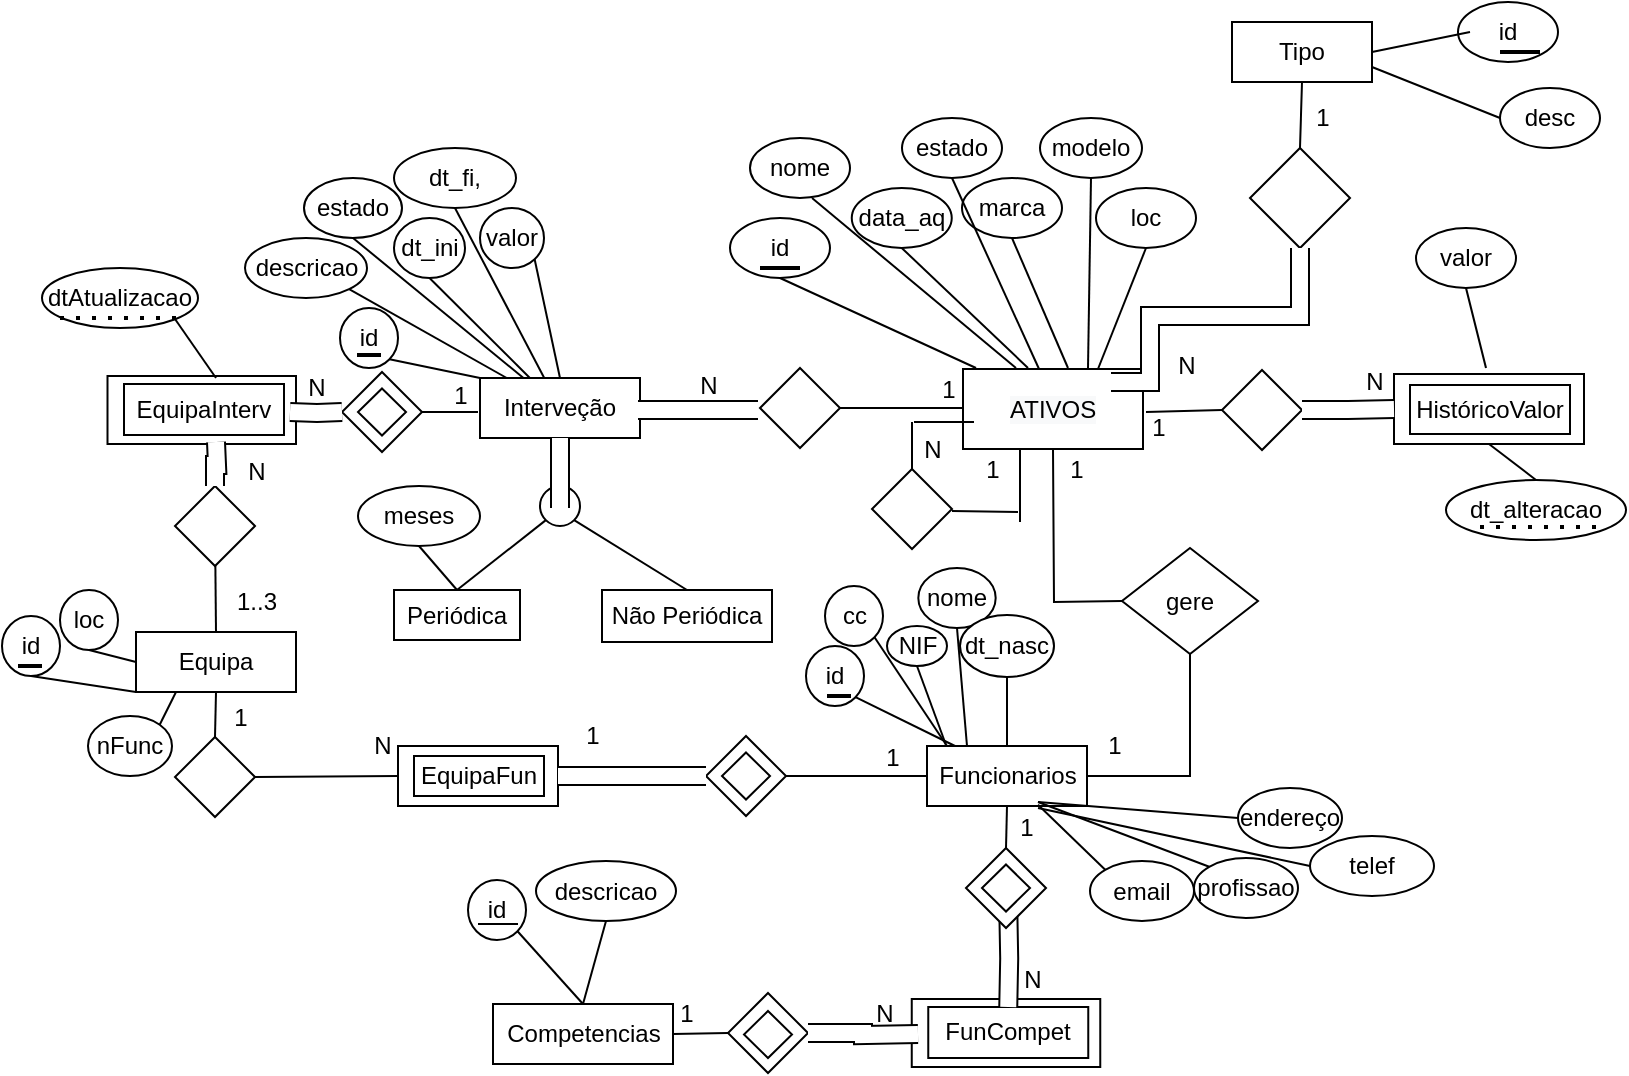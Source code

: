 <mxfile version="15.8.6" type="device"><diagram id="5TSWJIUFcj_jN33BQu_C" name="Page-1"><mxGraphModel dx="1278" dy="571" grid="1" gridSize="10" guides="1" tooltips="1" connect="1" arrows="1" fold="1" page="1" pageScale="1" pageWidth="827" pageHeight="1169" math="0" shadow="0"><root><mxCell id="0"/><mxCell id="1" parent="0"/><mxCell id="wuucCKuPH4DyXkEtcWBz-204" value="" style="rounded=0;whiteSpace=wrap;html=1;" parent="1" vertex="1"><mxGeometry x="466.88" y="518.5" width="94.25" height="34" as="geometry"/></mxCell><mxCell id="wuucCKuPH4DyXkEtcWBz-124" value="" style="ellipse;whiteSpace=wrap;html=1;" parent="1" vertex="1"><mxGeometry x="281" y="262" width="20" height="20" as="geometry"/></mxCell><mxCell id="wuucCKuPH4DyXkEtcWBz-105" value="" style="rounded=0;whiteSpace=wrap;html=1;" parent="1" vertex="1"><mxGeometry x="708" y="206" width="95" height="35" as="geometry"/></mxCell><mxCell id="wuucCKuPH4DyXkEtcWBz-1" value="" style="rounded=0;whiteSpace=wrap;html=1;" parent="1" vertex="1"><mxGeometry x="492.5" y="203.5" width="90" height="40" as="geometry"/></mxCell><mxCell id="wuucCKuPH4DyXkEtcWBz-3" value="id" style="ellipse;whiteSpace=wrap;html=1;" parent="1" vertex="1"><mxGeometry x="376" y="128" width="50" height="30" as="geometry"/></mxCell><mxCell id="wuucCKuPH4DyXkEtcWBz-5" value="" style="endArrow=none;html=1;rounded=0;entryX=0.5;entryY=1;entryDx=0;entryDy=0;" parent="1" target="wuucCKuPH4DyXkEtcWBz-3" edge="1"><mxGeometry width="50" height="50" relative="1" as="geometry"><mxPoint x="499" y="203" as="sourcePoint"/><mxPoint x="616" y="223" as="targetPoint"/></mxGeometry></mxCell><mxCell id="wuucCKuPH4DyXkEtcWBz-6" value="nome" style="ellipse;whiteSpace=wrap;html=1;" parent="1" vertex="1"><mxGeometry x="386" y="88" width="50" height="30" as="geometry"/></mxCell><mxCell id="wuucCKuPH4DyXkEtcWBz-8" value="data_aq" style="ellipse;whiteSpace=wrap;html=1;" parent="1" vertex="1"><mxGeometry x="436.88" y="113" width="50" height="30" as="geometry"/></mxCell><mxCell id="wuucCKuPH4DyXkEtcWBz-9" value="estado" style="ellipse;whiteSpace=wrap;html=1;" parent="1" vertex="1"><mxGeometry x="462" y="78" width="50" height="30" as="geometry"/></mxCell><mxCell id="wuucCKuPH4DyXkEtcWBz-10" value="marca" style="ellipse;whiteSpace=wrap;html=1;" parent="1" vertex="1"><mxGeometry x="492" y="108" width="50" height="30" as="geometry"/></mxCell><mxCell id="wuucCKuPH4DyXkEtcWBz-11" value="modelo" style="ellipse;whiteSpace=wrap;html=1;" parent="1" vertex="1"><mxGeometry x="531" y="78" width="51" height="30" as="geometry"/></mxCell><mxCell id="wuucCKuPH4DyXkEtcWBz-12" value="loc" style="ellipse;whiteSpace=wrap;html=1;" parent="1" vertex="1"><mxGeometry x="559" y="113" width="50" height="30" as="geometry"/></mxCell><mxCell id="wuucCKuPH4DyXkEtcWBz-13" value="" style="endArrow=none;html=1;rounded=0;entryX=0.5;entryY=1;entryDx=0;entryDy=0;" parent="1" edge="1"><mxGeometry width="50" height="50" relative="1" as="geometry"><mxPoint x="519" y="203" as="sourcePoint"/><mxPoint x="417" y="118" as="targetPoint"/></mxGeometry></mxCell><mxCell id="wuucCKuPH4DyXkEtcWBz-15" value="" style="endArrow=none;html=1;rounded=0;entryX=0.5;entryY=1;entryDx=0;entryDy=0;" parent="1" target="wuucCKuPH4DyXkEtcWBz-8" edge="1"><mxGeometry width="50" height="50" relative="1" as="geometry"><mxPoint x="525" y="203" as="sourcePoint"/><mxPoint x="622" y="223" as="targetPoint"/></mxGeometry></mxCell><mxCell id="wuucCKuPH4DyXkEtcWBz-16" value="" style="endArrow=none;html=1;rounded=0;entryX=0.5;entryY=1;entryDx=0;entryDy=0;exitX=0.423;exitY=0.003;exitDx=0;exitDy=0;exitPerimeter=0;" parent="1" source="wuucCKuPH4DyXkEtcWBz-1" target="wuucCKuPH4DyXkEtcWBz-9" edge="1"><mxGeometry width="50" height="50" relative="1" as="geometry"><mxPoint x="537.5" y="211" as="sourcePoint"/><mxPoint x="622" y="223" as="targetPoint"/></mxGeometry></mxCell><mxCell id="wuucCKuPH4DyXkEtcWBz-18" value="" style="endArrow=none;html=1;rounded=0;entryX=0.5;entryY=1;entryDx=0;entryDy=0;" parent="1" target="wuucCKuPH4DyXkEtcWBz-10" edge="1"><mxGeometry width="50" height="50" relative="1" as="geometry"><mxPoint x="545" y="203" as="sourcePoint"/><mxPoint x="622" y="223" as="targetPoint"/></mxGeometry></mxCell><mxCell id="wuucCKuPH4DyXkEtcWBz-19" value="" style="endArrow=none;html=1;rounded=0;entryX=0.5;entryY=1;entryDx=0;entryDy=0;exitX=0.75;exitY=0;exitDx=0;exitDy=0;" parent="1" source="wuucCKuPH4DyXkEtcWBz-1" target="wuucCKuPH4DyXkEtcWBz-12" edge="1"><mxGeometry width="50" height="50" relative="1" as="geometry"><mxPoint x="572" y="273" as="sourcePoint"/><mxPoint x="622" y="223" as="targetPoint"/></mxGeometry></mxCell><mxCell id="wuucCKuPH4DyXkEtcWBz-20" value="" style="endArrow=none;html=1;rounded=0;entryX=0.5;entryY=1;entryDx=0;entryDy=0;" parent="1" target="wuucCKuPH4DyXkEtcWBz-11" edge="1"><mxGeometry width="50" height="50" relative="1" as="geometry"><mxPoint x="555" y="203" as="sourcePoint"/><mxPoint x="622" y="223" as="targetPoint"/></mxGeometry></mxCell><mxCell id="wuucCKuPH4DyXkEtcWBz-21" value="HistóricoValor" style="rounded=0;whiteSpace=wrap;html=1;" parent="1" vertex="1"><mxGeometry x="716" y="211.5" width="80" height="24.5" as="geometry"/></mxCell><mxCell id="wuucCKuPH4DyXkEtcWBz-22" value="" style="rhombus;whiteSpace=wrap;html=1;" parent="1" vertex="1"><mxGeometry x="622" y="204" width="40" height="40" as="geometry"/></mxCell><mxCell id="wuucCKuPH4DyXkEtcWBz-24" value="" style="endArrow=none;html=1;rounded=0;exitX=1;exitY=0.5;exitDx=0;exitDy=0;entryX=0;entryY=0.5;entryDx=0;entryDy=0;" parent="1" source="wuucCKuPH4DyXkEtcWBz-32" target="wuucCKuPH4DyXkEtcWBz-22" edge="1"><mxGeometry width="50" height="50" relative="1" as="geometry"><mxPoint x="532" y="243" as="sourcePoint"/><mxPoint x="642" y="224" as="targetPoint"/></mxGeometry></mxCell><mxCell id="wuucCKuPH4DyXkEtcWBz-25" value="1" style="text;html=1;align=center;verticalAlign=middle;resizable=0;points=[];autosize=1;strokeColor=none;fillColor=none;" parent="1" vertex="1"><mxGeometry x="580" y="223" width="20" height="20" as="geometry"/></mxCell><mxCell id="wuucCKuPH4DyXkEtcWBz-28" value="N" style="text;html=1;align=center;verticalAlign=middle;resizable=0;points=[];autosize=1;strokeColor=none;fillColor=none;" parent="1" vertex="1"><mxGeometry x="688" y="199.5" width="20" height="20" as="geometry"/></mxCell><mxCell id="wuucCKuPH4DyXkEtcWBz-32" value="&lt;span style=&quot;color: rgb(0, 0, 0); font-family: helvetica; font-size: 12px; font-style: normal; font-weight: 400; letter-spacing: normal; text-align: center; text-indent: 0px; text-transform: none; word-spacing: 0px; background-color: rgb(248, 249, 250); display: inline; float: none;&quot;&gt;ATIVOS&lt;/span&gt;" style="text;whiteSpace=wrap;html=1;" parent="1" vertex="1"><mxGeometry x="514" y="210" width="70" height="30" as="geometry"/></mxCell><mxCell id="wuucCKuPH4DyXkEtcWBz-34" value="" style="line;strokeWidth=2;html=1;" parent="1" vertex="1"><mxGeometry x="391" y="148" width="20" height="10" as="geometry"/></mxCell><mxCell id="wuucCKuPH4DyXkEtcWBz-35" value="" style="shape=filledEdge;rounded=0;fixDash=1;endArrow=none;strokeWidth=10;fillColor=#ffffff;edgeStyle=orthogonalEdgeStyle;entryX=0;entryY=0.5;entryDx=0;entryDy=0;" parent="1" source="wuucCKuPH4DyXkEtcWBz-22" target="wuucCKuPH4DyXkEtcWBz-105" edge="1"><mxGeometry width="60" height="40" relative="1" as="geometry"><mxPoint x="688" y="224" as="sourcePoint"/><mxPoint x="686" y="224" as="targetPoint"/><Array as="points"/></mxGeometry></mxCell><mxCell id="wuucCKuPH4DyXkEtcWBz-39" value="valor" style="ellipse;whiteSpace=wrap;html=1;" parent="1" vertex="1"><mxGeometry x="719" y="133" width="50" height="30" as="geometry"/></mxCell><mxCell id="wuucCKuPH4DyXkEtcWBz-40" value="dt_alteracao" style="ellipse;whiteSpace=wrap;html=1;" parent="1" vertex="1"><mxGeometry x="734" y="259" width="90" height="30" as="geometry"/></mxCell><mxCell id="wuucCKuPH4DyXkEtcWBz-43" value="" style="endArrow=none;html=1;rounded=0;entryX=0.5;entryY=0;entryDx=0;entryDy=0;exitX=0.5;exitY=1;exitDx=0;exitDy=0;" parent="1" source="wuucCKuPH4DyXkEtcWBz-105" target="wuucCKuPH4DyXkEtcWBz-40" edge="1"><mxGeometry width="50" height="50" relative="1" as="geometry"><mxPoint x="725" y="283" as="sourcePoint"/><mxPoint x="807" y="252" as="targetPoint"/></mxGeometry></mxCell><mxCell id="wuucCKuPH4DyXkEtcWBz-45" value="" style="endArrow=none;html=1;rounded=0;entryX=0.5;entryY=1;entryDx=0;entryDy=0;" parent="1" target="wuucCKuPH4DyXkEtcWBz-39" edge="1"><mxGeometry width="50" height="50" relative="1" as="geometry"><mxPoint x="754" y="203" as="sourcePoint"/><mxPoint x="770" y="163" as="targetPoint"/></mxGeometry></mxCell><mxCell id="wuucCKuPH4DyXkEtcWBz-47" value="" style="endArrow=none;html=1;rounded=0;exitX=1;exitY=0.5;exitDx=0;exitDy=0;" parent="1" source="wuucCKuPH4DyXkEtcWBz-48" edge="1"><mxGeometry width="50" height="50" relative="1" as="geometry"><mxPoint x="437" y="223" as="sourcePoint"/><mxPoint x="492" y="223" as="targetPoint"/></mxGeometry></mxCell><mxCell id="wuucCKuPH4DyXkEtcWBz-48" value="" style="rhombus;whiteSpace=wrap;html=1;" parent="1" vertex="1"><mxGeometry x="391" y="203" width="40" height="40" as="geometry"/></mxCell><mxCell id="wuucCKuPH4DyXkEtcWBz-49" value="Interveção" style="rounded=0;whiteSpace=wrap;html=1;" parent="1" vertex="1"><mxGeometry x="251" y="208" width="80" height="30" as="geometry"/></mxCell><mxCell id="wuucCKuPH4DyXkEtcWBz-51" value="1" style="text;html=1;align=center;verticalAlign=middle;resizable=0;points=[];autosize=1;strokeColor=none;fillColor=none;" parent="1" vertex="1"><mxGeometry x="475" y="204" width="20" height="20" as="geometry"/></mxCell><mxCell id="wuucCKuPH4DyXkEtcWBz-52" value="N" style="text;html=1;align=center;verticalAlign=middle;resizable=0;points=[];autosize=1;strokeColor=none;fillColor=none;" parent="1" vertex="1"><mxGeometry x="355" y="201.5" width="20" height="20" as="geometry"/></mxCell><mxCell id="wuucCKuPH4DyXkEtcWBz-57" value="id" style="ellipse;whiteSpace=wrap;html=1;" parent="1" vertex="1"><mxGeometry x="181" y="173" width="29" height="30" as="geometry"/></mxCell><mxCell id="wuucCKuPH4DyXkEtcWBz-58" value="descricao" style="ellipse;whiteSpace=wrap;html=1;" parent="1" vertex="1"><mxGeometry x="133.5" y="138" width="61" height="30" as="geometry"/></mxCell><mxCell id="wuucCKuPH4DyXkEtcWBz-62" value="estado" style="ellipse;whiteSpace=wrap;html=1;" parent="1" vertex="1"><mxGeometry x="163" y="108" width="49" height="30" as="geometry"/></mxCell><mxCell id="wuucCKuPH4DyXkEtcWBz-63" value="valor" style="ellipse;whiteSpace=wrap;html=1;" parent="1" vertex="1"><mxGeometry x="251" y="123" width="32" height="30" as="geometry"/></mxCell><mxCell id="wuucCKuPH4DyXkEtcWBz-64" value="dt_ini" style="ellipse;whiteSpace=wrap;html=1;" parent="1" vertex="1"><mxGeometry x="208" y="128" width="35.5" height="30" as="geometry"/></mxCell><mxCell id="wuucCKuPH4DyXkEtcWBz-65" value="dt_fi," style="ellipse;whiteSpace=wrap;html=1;" parent="1" vertex="1"><mxGeometry x="208" y="93" width="61" height="30" as="geometry"/></mxCell><mxCell id="wuucCKuPH4DyXkEtcWBz-68" value="" style="endArrow=none;html=1;rounded=0;entryX=1;entryY=1;entryDx=0;entryDy=0;exitX=0;exitY=0;exitDx=0;exitDy=0;" parent="1" source="wuucCKuPH4DyXkEtcWBz-49" target="wuucCKuPH4DyXkEtcWBz-57" edge="1"><mxGeometry width="50" height="50" relative="1" as="geometry"><mxPoint x="382" y="293" as="sourcePoint"/><mxPoint x="432" y="243" as="targetPoint"/></mxGeometry></mxCell><mxCell id="wuucCKuPH4DyXkEtcWBz-69" value="" style="endArrow=none;html=1;rounded=0;entryX=0.5;entryY=1;entryDx=0;entryDy=0;" parent="1" source="wuucCKuPH4DyXkEtcWBz-49" target="wuucCKuPH4DyXkEtcWBz-62" edge="1"><mxGeometry width="50" height="50" relative="1" as="geometry"><mxPoint x="251" y="313" as="sourcePoint"/><mxPoint x="200" y="140" as="targetPoint"/></mxGeometry></mxCell><mxCell id="wuucCKuPH4DyXkEtcWBz-70" value="" style="endArrow=none;html=1;rounded=0;entryX=1;entryY=1;entryDx=0;entryDy=0;" parent="1" source="wuucCKuPH4DyXkEtcWBz-49" target="wuucCKuPH4DyXkEtcWBz-58" edge="1"><mxGeometry width="50" height="50" relative="1" as="geometry"><mxPoint x="262" y="203" as="sourcePoint"/><mxPoint x="432" y="243" as="targetPoint"/></mxGeometry></mxCell><mxCell id="wuucCKuPH4DyXkEtcWBz-72" value="" style="endArrow=none;html=1;rounded=0;entryX=0.5;entryY=1;entryDx=0;entryDy=0;" parent="1" source="wuucCKuPH4DyXkEtcWBz-49" target="wuucCKuPH4DyXkEtcWBz-64" edge="1"><mxGeometry width="50" height="50" relative="1" as="geometry"><mxPoint x="382" y="293" as="sourcePoint"/><mxPoint x="432" y="243" as="targetPoint"/></mxGeometry></mxCell><mxCell id="wuucCKuPH4DyXkEtcWBz-73" value="" style="endArrow=none;html=1;rounded=0;entryX=0.5;entryY=1;entryDx=0;entryDy=0;" parent="1" source="wuucCKuPH4DyXkEtcWBz-49" target="wuucCKuPH4DyXkEtcWBz-65" edge="1"><mxGeometry width="50" height="50" relative="1" as="geometry"><mxPoint x="382" y="293" as="sourcePoint"/><mxPoint x="432" y="243" as="targetPoint"/></mxGeometry></mxCell><mxCell id="wuucCKuPH4DyXkEtcWBz-74" value="" style="endArrow=none;html=1;rounded=0;entryX=1;entryY=1;entryDx=0;entryDy=0;exitX=0.5;exitY=0;exitDx=0;exitDy=0;" parent="1" source="wuucCKuPH4DyXkEtcWBz-49" target="wuucCKuPH4DyXkEtcWBz-63" edge="1"><mxGeometry width="50" height="50" relative="1" as="geometry"><mxPoint x="382" y="293" as="sourcePoint"/><mxPoint x="432" y="243" as="targetPoint"/></mxGeometry></mxCell><mxCell id="wuucCKuPH4DyXkEtcWBz-75" value="Equipa" style="rounded=0;whiteSpace=wrap;html=1;" parent="1" vertex="1"><mxGeometry x="79" y="335" width="80" height="30" as="geometry"/></mxCell><mxCell id="wuucCKuPH4DyXkEtcWBz-76" value="Funcionarios" style="rounded=0;whiteSpace=wrap;html=1;" parent="1" vertex="1"><mxGeometry x="474.5" y="392" width="80" height="30" as="geometry"/></mxCell><mxCell id="wuucCKuPH4DyXkEtcWBz-77" value="id" style="ellipse;whiteSpace=wrap;html=1;" parent="1" vertex="1"><mxGeometry x="414" y="342" width="29" height="30" as="geometry"/></mxCell><mxCell id="wuucCKuPH4DyXkEtcWBz-78" value="" style="endArrow=none;html=1;rounded=0;entryX=1;entryY=1;entryDx=0;entryDy=0;" parent="1" target="wuucCKuPH4DyXkEtcWBz-77" edge="1"><mxGeometry width="50" height="50" relative="1" as="geometry"><mxPoint x="488.5" y="392" as="sourcePoint"/><mxPoint x="669" y="427" as="targetPoint"/></mxGeometry></mxCell><mxCell id="wuucCKuPH4DyXkEtcWBz-79" value="cc" style="ellipse;whiteSpace=wrap;html=1;" parent="1" vertex="1"><mxGeometry x="423.5" y="312" width="29" height="30" as="geometry"/></mxCell><mxCell id="wuucCKuPH4DyXkEtcWBz-80" value="" style="endArrow=none;html=1;rounded=0;entryX=1;entryY=1;entryDx=0;entryDy=0;" parent="1" target="wuucCKuPH4DyXkEtcWBz-79" edge="1"><mxGeometry width="50" height="50" relative="1" as="geometry"><mxPoint x="484.5" y="392" as="sourcePoint"/><mxPoint x="721.5" y="427" as="targetPoint"/></mxGeometry></mxCell><mxCell id="wuucCKuPH4DyXkEtcWBz-81" value="NIF" style="ellipse;whiteSpace=wrap;html=1;" parent="1" vertex="1"><mxGeometry x="454.5" y="332" width="30" height="20" as="geometry"/></mxCell><mxCell id="wuucCKuPH4DyXkEtcWBz-82" value="" style="endArrow=none;html=1;rounded=0;entryX=0.5;entryY=1;entryDx=0;entryDy=0;exitX=0.121;exitY=0;exitDx=0;exitDy=0;exitPerimeter=0;" parent="1" source="wuucCKuPH4DyXkEtcWBz-76" target="wuucCKuPH4DyXkEtcWBz-81" edge="1"><mxGeometry width="50" height="50" relative="1" as="geometry"><mxPoint x="373.5" y="297" as="sourcePoint"/><mxPoint x="554.5" y="332" as="targetPoint"/></mxGeometry></mxCell><mxCell id="wuucCKuPH4DyXkEtcWBz-85" value="nome" style="ellipse;whiteSpace=wrap;html=1;" parent="1" vertex="1"><mxGeometry x="470.16" y="303" width="38.68" height="30" as="geometry"/></mxCell><mxCell id="wuucCKuPH4DyXkEtcWBz-86" value="" style="endArrow=none;html=1;rounded=0;entryX=0.5;entryY=1;entryDx=0;entryDy=0;exitX=0.25;exitY=0;exitDx=0;exitDy=0;" parent="1" source="wuucCKuPH4DyXkEtcWBz-76" target="wuucCKuPH4DyXkEtcWBz-85" edge="1"><mxGeometry width="50" height="50" relative="1" as="geometry"><mxPoint x="517.5" y="393" as="sourcePoint"/><mxPoint x="587.82" y="333" as="targetPoint"/></mxGeometry></mxCell><mxCell id="wuucCKuPH4DyXkEtcWBz-87" value="dt_nasc" style="ellipse;whiteSpace=wrap;html=1;" parent="1" vertex="1"><mxGeometry x="491" y="326.5" width="47" height="31" as="geometry"/></mxCell><mxCell id="wuucCKuPH4DyXkEtcWBz-88" value="" style="endArrow=none;html=1;rounded=0;entryX=0.5;entryY=1;entryDx=0;entryDy=0;exitX=0.5;exitY=0;exitDx=0;exitDy=0;" parent="1" source="wuucCKuPH4DyXkEtcWBz-76" target="wuucCKuPH4DyXkEtcWBz-87" edge="1"><mxGeometry width="50" height="50" relative="1" as="geometry"><mxPoint x="504.18" y="412" as="sourcePoint"/><mxPoint x="574.5" y="352" as="targetPoint"/></mxGeometry></mxCell><mxCell id="wuucCKuPH4DyXkEtcWBz-89" value="endereço" style="ellipse;whiteSpace=wrap;html=1;" parent="1" vertex="1"><mxGeometry x="630" y="413" width="52" height="30" as="geometry"/></mxCell><mxCell id="wuucCKuPH4DyXkEtcWBz-90" value="" style="endArrow=none;html=1;rounded=0;entryX=0;entryY=0.5;entryDx=0;entryDy=0;" parent="1" target="wuucCKuPH4DyXkEtcWBz-89" edge="1"><mxGeometry width="50" height="50" relative="1" as="geometry"><mxPoint x="530" y="420" as="sourcePoint"/><mxPoint x="733.3" y="426.7" as="targetPoint"/></mxGeometry></mxCell><mxCell id="wuucCKuPH4DyXkEtcWBz-91" value="profissao" style="ellipse;whiteSpace=wrap;html=1;" parent="1" vertex="1"><mxGeometry x="608" y="448" width="52" height="30" as="geometry"/></mxCell><mxCell id="wuucCKuPH4DyXkEtcWBz-94" value="telef" style="ellipse;whiteSpace=wrap;html=1;" parent="1" vertex="1"><mxGeometry x="666" y="437" width="62" height="30" as="geometry"/></mxCell><mxCell id="wuucCKuPH4DyXkEtcWBz-95" value="" style="endArrow=none;html=1;rounded=0;entryX=0;entryY=0.5;entryDx=0;entryDy=0;" parent="1" target="wuucCKuPH4DyXkEtcWBz-94" edge="1"><mxGeometry width="50" height="50" relative="1" as="geometry"><mxPoint x="530" y="423" as="sourcePoint"/><mxPoint x="743.3" y="436.7" as="targetPoint"/></mxGeometry></mxCell><mxCell id="wuucCKuPH4DyXkEtcWBz-97" value="" style="endArrow=none;html=1;rounded=0;entryX=0;entryY=0;entryDx=0;entryDy=0;" parent="1" target="wuucCKuPH4DyXkEtcWBz-91" edge="1"><mxGeometry width="50" height="50" relative="1" as="geometry"><mxPoint x="530" y="420" as="sourcePoint"/><mxPoint x="623.3" y="382.7" as="targetPoint"/></mxGeometry></mxCell><mxCell id="wuucCKuPH4DyXkEtcWBz-98" value="email" style="ellipse;whiteSpace=wrap;html=1;" parent="1" vertex="1"><mxGeometry x="556" y="449.5" width="52" height="30" as="geometry"/></mxCell><mxCell id="wuucCKuPH4DyXkEtcWBz-99" value="" style="endArrow=none;html=1;rounded=0;entryX=0;entryY=0;entryDx=0;entryDy=0;exitX=0.8;exitY=-0.08;exitDx=0;exitDy=0;exitPerimeter=0;" parent="1" source="wuucCKuPH4DyXkEtcWBz-215" target="wuucCKuPH4DyXkEtcWBz-98" edge="1"><mxGeometry width="50" height="50" relative="1" as="geometry"><mxPoint x="596" y="482.3" as="sourcePoint"/><mxPoint x="753.3" y="446.7" as="targetPoint"/></mxGeometry></mxCell><mxCell id="wuucCKuPH4DyXkEtcWBz-100" value="" style="rounded=0;whiteSpace=wrap;html=1;" parent="1" vertex="1"><mxGeometry x="210" y="392" width="80" height="30" as="geometry"/></mxCell><mxCell id="wuucCKuPH4DyXkEtcWBz-109" value="1..3" style="text;html=1;align=center;verticalAlign=middle;resizable=0;points=[];autosize=1;strokeColor=none;fillColor=none;" parent="1" vertex="1"><mxGeometry x="119" y="309.5" width="40" height="20" as="geometry"/></mxCell><mxCell id="wuucCKuPH4DyXkEtcWBz-118" value="" style="rhombus;whiteSpace=wrap;html=1;" parent="1" vertex="1"><mxGeometry x="98.5" y="387.5" width="40" height="40" as="geometry"/></mxCell><mxCell id="wuucCKuPH4DyXkEtcWBz-115" value="" style="rhombus;whiteSpace=wrap;html=1;" parent="1" vertex="1"><mxGeometry x="364" y="387" width="40" height="40" as="geometry"/></mxCell><mxCell id="wuucCKuPH4DyXkEtcWBz-120" value="Periódica" style="rounded=0;whiteSpace=wrap;html=1;" parent="1" vertex="1"><mxGeometry x="208" y="314" width="63" height="25" as="geometry"/></mxCell><mxCell id="wuucCKuPH4DyXkEtcWBz-121" value="Não Periódica" style="rounded=0;whiteSpace=wrap;html=1;" parent="1" vertex="1"><mxGeometry x="312" y="314" width="85" height="26" as="geometry"/></mxCell><mxCell id="wuucCKuPH4DyXkEtcWBz-123" value="" style="shape=filledEdge;rounded=0;fixDash=1;endArrow=none;strokeWidth=10;fillColor=#ffffff;edgeStyle=orthogonalEdgeStyle;exitX=0.5;exitY=1;exitDx=0;exitDy=0;" parent="1" source="wuucCKuPH4DyXkEtcWBz-49" edge="1"><mxGeometry width="60" height="40" relative="1" as="geometry"><mxPoint x="645" y="234" as="sourcePoint"/><mxPoint x="291" y="273" as="targetPoint"/><Array as="points"/></mxGeometry></mxCell><mxCell id="wuucCKuPH4DyXkEtcWBz-128" value="" style="endArrow=none;html=1;rounded=0;exitX=0;exitY=1;exitDx=0;exitDy=0;entryX=0.5;entryY=0;entryDx=0;entryDy=0;" parent="1" source="wuucCKuPH4DyXkEtcWBz-124" target="wuucCKuPH4DyXkEtcWBz-120" edge="1"><mxGeometry width="50" height="50" relative="1" as="geometry"><mxPoint x="541" y="235" as="sourcePoint"/><mxPoint x="605" y="235" as="targetPoint"/></mxGeometry></mxCell><mxCell id="wuucCKuPH4DyXkEtcWBz-129" value="" style="endArrow=none;html=1;rounded=0;exitX=1;exitY=1;exitDx=0;exitDy=0;entryX=0.5;entryY=0;entryDx=0;entryDy=0;" parent="1" source="wuucCKuPH4DyXkEtcWBz-124" target="wuucCKuPH4DyXkEtcWBz-121" edge="1"><mxGeometry width="50" height="50" relative="1" as="geometry"><mxPoint x="551" y="245" as="sourcePoint"/><mxPoint x="615" y="245" as="targetPoint"/></mxGeometry></mxCell><mxCell id="wuucCKuPH4DyXkEtcWBz-130" value="meses" style="ellipse;whiteSpace=wrap;html=1;" parent="1" vertex="1"><mxGeometry x="190" y="262" width="61" height="30" as="geometry"/></mxCell><mxCell id="wuucCKuPH4DyXkEtcWBz-131" value="" style="endArrow=none;html=1;rounded=0;entryX=0.5;entryY=1;entryDx=0;entryDy=0;exitX=0.5;exitY=0;exitDx=0;exitDy=0;" parent="1" source="wuucCKuPH4DyXkEtcWBz-120" target="wuucCKuPH4DyXkEtcWBz-130" edge="1"><mxGeometry width="50" height="50" relative="1" as="geometry"><mxPoint x="242" y="353" as="sourcePoint"/><mxPoint x="383.75" y="387.5" as="targetPoint"/></mxGeometry></mxCell><mxCell id="wuucCKuPH4DyXkEtcWBz-133" value="" style="endArrow=none;html=1;rounded=0;entryX=0.5;entryY=1;entryDx=0;entryDy=0;exitX=0.5;exitY=0;exitDx=0;exitDy=0;" parent="1" source="wuucCKuPH4DyXkEtcWBz-118" target="wuucCKuPH4DyXkEtcWBz-75" edge="1"><mxGeometry width="50" height="50" relative="1" as="geometry"><mxPoint x="437" y="416" as="sourcePoint"/><mxPoint x="487" y="366" as="targetPoint"/></mxGeometry></mxCell><mxCell id="wuucCKuPH4DyXkEtcWBz-135" value="1" style="text;html=1;align=center;verticalAlign=middle;resizable=0;points=[];autosize=1;strokeColor=none;fillColor=none;" parent="1" vertex="1"><mxGeometry x="120.5" y="367.5" width="20" height="20" as="geometry"/></mxCell><mxCell id="wuucCKuPH4DyXkEtcWBz-137" value="N" style="text;html=1;align=center;verticalAlign=middle;resizable=0;points=[];autosize=1;strokeColor=none;fillColor=none;" parent="1" vertex="1"><mxGeometry x="192" y="381.5" width="20" height="20" as="geometry"/></mxCell><mxCell id="wuucCKuPH4DyXkEtcWBz-139" value="" style="endArrow=none;html=1;rounded=0;entryX=0.5;entryY=1;entryDx=0;entryDy=0;exitX=0;exitY=1;exitDx=0;exitDy=0;" parent="1" source="wuucCKuPH4DyXkEtcWBz-75" target="wuucCKuPH4DyXkEtcWBz-140" edge="1"><mxGeometry width="50" height="50" relative="1" as="geometry"><mxPoint x="99" y="335" as="sourcePoint"/><mxPoint x="62.572" y="295.791" as="targetPoint"/></mxGeometry></mxCell><mxCell id="wuucCKuPH4DyXkEtcWBz-140" value="id" style="ellipse;whiteSpace=wrap;html=1;" parent="1" vertex="1"><mxGeometry x="12" y="327" width="29" height="30" as="geometry"/></mxCell><mxCell id="wuucCKuPH4DyXkEtcWBz-141" value="" style="line;strokeWidth=2;html=1;" parent="1" vertex="1"><mxGeometry x="20" y="347" width="12" height="10" as="geometry"/></mxCell><mxCell id="wuucCKuPH4DyXkEtcWBz-143" value="" style="endArrow=none;html=1;rounded=0;entryX=0.5;entryY=1;entryDx=0;entryDy=0;exitX=0;exitY=0.5;exitDx=0;exitDy=0;" parent="1" source="wuucCKuPH4DyXkEtcWBz-75" target="wuucCKuPH4DyXkEtcWBz-144" edge="1"><mxGeometry width="50" height="50" relative="1" as="geometry"><mxPoint x="117" y="336" as="sourcePoint"/><mxPoint x="72.572" y="305.791" as="targetPoint"/></mxGeometry></mxCell><mxCell id="wuucCKuPH4DyXkEtcWBz-144" value="loc" style="ellipse;whiteSpace=wrap;html=1;" parent="1" vertex="1"><mxGeometry x="41" y="314" width="29" height="30" as="geometry"/></mxCell><mxCell id="wuucCKuPH4DyXkEtcWBz-147" value="" style="endArrow=none;html=1;rounded=0;entryX=1;entryY=0;entryDx=0;entryDy=0;exitX=0.25;exitY=1;exitDx=0;exitDy=0;" parent="1" source="wuucCKuPH4DyXkEtcWBz-75" target="wuucCKuPH4DyXkEtcWBz-148" edge="1"><mxGeometry width="50" height="50" relative="1" as="geometry"><mxPoint x="129" y="365" as="sourcePoint"/><mxPoint x="92.572" y="325.791" as="targetPoint"/></mxGeometry></mxCell><mxCell id="wuucCKuPH4DyXkEtcWBz-148" value="nFunc" style="ellipse;whiteSpace=wrap;html=1;" parent="1" vertex="1"><mxGeometry x="55" y="377" width="42" height="30" as="geometry"/></mxCell><mxCell id="wuucCKuPH4DyXkEtcWBz-149" value="" style="line;strokeWidth=2;html=1;" parent="1" vertex="1"><mxGeometry x="424.5" y="362" width="12" height="10" as="geometry"/></mxCell><mxCell id="wuucCKuPH4DyXkEtcWBz-150" value="EquipaFun" style="rounded=0;whiteSpace=wrap;html=1;" parent="1" vertex="1"><mxGeometry x="218" y="397" width="65" height="20" as="geometry"/></mxCell><mxCell id="wuucCKuPH4DyXkEtcWBz-152" value="" style="endArrow=none;html=1;rounded=0;exitX=1;exitY=0.5;exitDx=0;exitDy=0;entryX=0;entryY=0.5;entryDx=0;entryDy=0;" parent="1" source="wuucCKuPH4DyXkEtcWBz-115" target="wuucCKuPH4DyXkEtcWBz-76" edge="1"><mxGeometry width="50" height="50" relative="1" as="geometry"><mxPoint x="397" y="406" as="sourcePoint"/><mxPoint x="447" y="356" as="targetPoint"/><Array as="points"/></mxGeometry></mxCell><mxCell id="wuucCKuPH4DyXkEtcWBz-153" value="" style="shape=filledEdge;rounded=0;fixDash=1;endArrow=none;strokeWidth=10;fillColor=#ffffff;edgeStyle=orthogonalEdgeStyle;exitX=1;exitY=0.5;exitDx=0;exitDy=0;entryX=0;entryY=0.5;entryDx=0;entryDy=0;" parent="1" source="wuucCKuPH4DyXkEtcWBz-100" target="wuucCKuPH4DyXkEtcWBz-115" edge="1"><mxGeometry width="60" height="40" relative="1" as="geometry"><mxPoint x="624" y="247" as="sourcePoint"/><mxPoint x="297" y="526" as="targetPoint"/><Array as="points"/></mxGeometry></mxCell><mxCell id="wuucCKuPH4DyXkEtcWBz-164" value="" style="endArrow=none;dashed=1;html=1;dashPattern=1 3;strokeWidth=2;rounded=0;" parent="1" edge="1"><mxGeometry width="50" height="50" relative="1" as="geometry"><mxPoint x="751" y="282.5" as="sourcePoint"/><mxPoint x="811" y="282.5" as="targetPoint"/></mxGeometry></mxCell><mxCell id="wuucCKuPH4DyXkEtcWBz-165" value="" style="rhombus;whiteSpace=wrap;html=1;" parent="1" vertex="1"><mxGeometry x="98.5" y="262" width="40" height="40" as="geometry"/></mxCell><mxCell id="wuucCKuPH4DyXkEtcWBz-173" value="" style="endArrow=none;html=1;rounded=0;entryX=0.5;entryY=0;entryDx=0;entryDy=0;" parent="1" source="wuucCKuPH4DyXkEtcWBz-165" target="wuucCKuPH4DyXkEtcWBz-75" edge="1"><mxGeometry width="50" height="50" relative="1" as="geometry"><mxPoint x="131" y="246.85" as="sourcePoint"/><mxPoint x="129" y="273" as="targetPoint"/></mxGeometry></mxCell><mxCell id="wuucCKuPH4DyXkEtcWBz-183" value="1" style="text;html=1;align=center;verticalAlign=middle;resizable=0;points=[];autosize=1;strokeColor=none;fillColor=none;" parent="1" vertex="1"><mxGeometry x="447" y="387.5" width="20" height="20" as="geometry"/></mxCell><mxCell id="wuucCKuPH4DyXkEtcWBz-184" value="Competencias" style="rounded=0;whiteSpace=wrap;html=1;" parent="1" vertex="1"><mxGeometry x="257.5" y="521" width="90" height="30" as="geometry"/></mxCell><mxCell id="wuucCKuPH4DyXkEtcWBz-186" value="id" style="ellipse;whiteSpace=wrap;html=1;" parent="1" vertex="1"><mxGeometry x="245" y="459" width="29" height="30" as="geometry"/></mxCell><mxCell id="wuucCKuPH4DyXkEtcWBz-187" value="" style="endArrow=none;html=1;rounded=0;" parent="1" edge="1"><mxGeometry width="50" height="50" relative="1" as="geometry"><mxPoint x="250" y="481" as="sourcePoint"/><mxPoint x="270" y="481" as="targetPoint"/></mxGeometry></mxCell><mxCell id="wuucCKuPH4DyXkEtcWBz-191" value="1" style="text;html=1;align=center;verticalAlign=middle;resizable=0;points=[];autosize=1;strokeColor=none;fillColor=none;" parent="1" vertex="1"><mxGeometry x="297" y="377" width="20" height="20" as="geometry"/></mxCell><mxCell id="wuucCKuPH4DyXkEtcWBz-194" value="" style="endArrow=none;html=1;rounded=0;exitX=1;exitY=1;exitDx=0;exitDy=0;entryX=0.5;entryY=0;entryDx=0;entryDy=0;" parent="1" source="wuucCKuPH4DyXkEtcWBz-186" target="wuucCKuPH4DyXkEtcWBz-184" edge="1"><mxGeometry width="50" height="50" relative="1" as="geometry"><mxPoint x="581.5" y="426" as="sourcePoint"/><mxPoint x="252.5" y="516" as="targetPoint"/></mxGeometry></mxCell><mxCell id="wuucCKuPH4DyXkEtcWBz-196" value="descricao" style="ellipse;whiteSpace=wrap;html=1;" parent="1" vertex="1"><mxGeometry x="279" y="449.5" width="70" height="30" as="geometry"/></mxCell><mxCell id="wuucCKuPH4DyXkEtcWBz-200" value="" style="endArrow=none;html=1;rounded=0;exitX=0.5;exitY=1;exitDx=0;exitDy=0;entryX=0.5;entryY=0;entryDx=0;entryDy=0;" parent="1" source="wuucCKuPH4DyXkEtcWBz-196" target="wuucCKuPH4DyXkEtcWBz-184" edge="1"><mxGeometry width="50" height="50" relative="1" as="geometry"><mxPoint x="581.5" y="426" as="sourcePoint"/><mxPoint x="302.5" y="516" as="targetPoint"/></mxGeometry></mxCell><mxCell id="wuucCKuPH4DyXkEtcWBz-203" value="FunCompet" style="rounded=0;whiteSpace=wrap;html=1;" parent="1" vertex="1"><mxGeometry x="475.13" y="522.5" width="80" height="25.5" as="geometry"/></mxCell><mxCell id="wuucCKuPH4DyXkEtcWBz-206" value="" style="shape=filledEdge;rounded=0;fixDash=1;endArrow=none;strokeWidth=10;fillColor=#ffffff;edgeStyle=orthogonalEdgeStyle;entryX=0.5;entryY=0;entryDx=0;entryDy=0;exitX=0.5;exitY=1;exitDx=0;exitDy=0;" parent="1" target="wuucCKuPH4DyXkEtcWBz-203" edge="1"><mxGeometry width="60" height="40" relative="1" as="geometry"><mxPoint x="515.13" y="473" as="sourcePoint"/><mxPoint x="544.63" y="271.5" as="targetPoint"/><Array as="points"/></mxGeometry></mxCell><mxCell id="wuucCKuPH4DyXkEtcWBz-208" value="" style="rhombus;whiteSpace=wrap;html=1;" parent="1" vertex="1"><mxGeometry x="494" y="443" width="40" height="40" as="geometry"/></mxCell><mxCell id="wuucCKuPH4DyXkEtcWBz-209" value="N" style="text;html=1;align=center;verticalAlign=middle;resizable=0;points=[];autosize=1;strokeColor=none;fillColor=none;" parent="1" vertex="1"><mxGeometry x="516.63" y="498.5" width="20" height="20" as="geometry"/></mxCell><mxCell id="wuucCKuPH4DyXkEtcWBz-213" value="" style="endArrow=none;html=1;rounded=0;entryX=0.5;entryY=1;entryDx=0;entryDy=0;exitX=0.5;exitY=0;exitDx=0;exitDy=0;" parent="1" source="wuucCKuPH4DyXkEtcWBz-208" target="wuucCKuPH4DyXkEtcWBz-76" edge="1"><mxGeometry width="50" height="50" relative="1" as="geometry"><mxPoint x="420" y="480" as="sourcePoint"/><mxPoint x="470" y="430" as="targetPoint"/></mxGeometry></mxCell><mxCell id="wuucCKuPH4DyXkEtcWBz-215" value="1" style="text;html=1;align=center;verticalAlign=middle;resizable=0;points=[];autosize=1;strokeColor=none;fillColor=none;" parent="1" vertex="1"><mxGeometry x="514" y="423" width="20" height="20" as="geometry"/></mxCell><mxCell id="wuucCKuPH4DyXkEtcWBz-217" value="" style="rhombus;whiteSpace=wrap;html=1;" parent="1" vertex="1"><mxGeometry x="375" y="515.5" width="40" height="40" as="geometry"/></mxCell><mxCell id="wuucCKuPH4DyXkEtcWBz-219" value="" style="shape=filledEdge;rounded=0;fixDash=1;endArrow=none;strokeWidth=10;fillColor=#ffffff;edgeStyle=orthogonalEdgeStyle;exitX=1;exitY=0.5;exitDx=0;exitDy=0;" parent="1" source="wuucCKuPH4DyXkEtcWBz-217" edge="1"><mxGeometry width="60" height="40" relative="1" as="geometry"><mxPoint x="524.13" y="486" as="sourcePoint"/><mxPoint x="470" y="536" as="targetPoint"/><Array as="points"/></mxGeometry></mxCell><mxCell id="wuucCKuPH4DyXkEtcWBz-220" value="" style="endArrow=none;html=1;rounded=0;exitX=1;exitY=0.5;exitDx=0;exitDy=0;entryX=0;entryY=0.5;entryDx=0;entryDy=0;" parent="1" source="wuucCKuPH4DyXkEtcWBz-184" target="wuucCKuPH4DyXkEtcWBz-217" edge="1"><mxGeometry width="50" height="50" relative="1" as="geometry"><mxPoint x="420" y="320" as="sourcePoint"/><mxPoint x="470" y="270" as="targetPoint"/></mxGeometry></mxCell><mxCell id="wuucCKuPH4DyXkEtcWBz-221" value="1" style="text;html=1;align=center;verticalAlign=middle;resizable=0;points=[];autosize=1;strokeColor=none;fillColor=none;" parent="1" vertex="1"><mxGeometry x="344" y="515.5" width="20" height="20" as="geometry"/></mxCell><mxCell id="wuucCKuPH4DyXkEtcWBz-222" value="N" style="text;html=1;align=center;verticalAlign=middle;resizable=0;points=[];autosize=1;strokeColor=none;fillColor=none;" parent="1" vertex="1"><mxGeometry x="443" y="515.5" width="20" height="20" as="geometry"/></mxCell><mxCell id="wuucCKuPH4DyXkEtcWBz-227" value="gere" style="rhombus;whiteSpace=wrap;html=1;" parent="1" vertex="1"><mxGeometry x="572" y="293" width="68" height="53" as="geometry"/></mxCell><mxCell id="wuucCKuPH4DyXkEtcWBz-228" value="" style="endArrow=none;html=1;rounded=0;exitX=1;exitY=0.5;exitDx=0;exitDy=0;entryX=0.5;entryY=1;entryDx=0;entryDy=0;" parent="1" source="wuucCKuPH4DyXkEtcWBz-76" target="wuucCKuPH4DyXkEtcWBz-227" edge="1"><mxGeometry width="50" height="50" relative="1" as="geometry"><mxPoint x="460" y="480" as="sourcePoint"/><mxPoint x="600" y="407" as="targetPoint"/><Array as="points"><mxPoint x="606" y="407"/></Array></mxGeometry></mxCell><mxCell id="wuucCKuPH4DyXkEtcWBz-233" value="" style="endArrow=none;html=1;rounded=0;exitX=0.5;exitY=1;exitDx=0;exitDy=0;entryX=0;entryY=0.5;entryDx=0;entryDy=0;" parent="1" source="wuucCKuPH4DyXkEtcWBz-1" target="wuucCKuPH4DyXkEtcWBz-227" edge="1"><mxGeometry width="50" height="50" relative="1" as="geometry"><mxPoint x="460" y="480" as="sourcePoint"/><mxPoint x="570" y="320" as="targetPoint"/><Array as="points"><mxPoint x="538" y="320"/></Array></mxGeometry></mxCell><mxCell id="wuucCKuPH4DyXkEtcWBz-235" value="1" style="text;html=1;align=center;verticalAlign=middle;resizable=0;points=[];autosize=1;strokeColor=none;fillColor=none;" parent="1" vertex="1"><mxGeometry x="539" y="244" width="20" height="20" as="geometry"/></mxCell><mxCell id="wuucCKuPH4DyXkEtcWBz-236" value="1" style="text;html=1;align=center;verticalAlign=middle;resizable=0;points=[];autosize=1;strokeColor=none;fillColor=none;" parent="1" vertex="1"><mxGeometry x="558" y="382" width="20" height="20" as="geometry"/></mxCell><mxCell id="F6e8ztDQVmdRg6XBoCaN-1" value="" style="rhombus;whiteSpace=wrap;html=1;" parent="1" vertex="1"><mxGeometry x="502" y="451.25" width="24" height="23.5" as="geometry"/></mxCell><mxCell id="F6e8ztDQVmdRg6XBoCaN-2" value="" style="rhombus;whiteSpace=wrap;html=1;" parent="1" vertex="1"><mxGeometry x="372" y="395.25" width="24" height="23.5" as="geometry"/></mxCell><mxCell id="F6e8ztDQVmdRg6XBoCaN-3" value="" style="rhombus;whiteSpace=wrap;html=1;" parent="1" vertex="1"><mxGeometry x="383" y="524.5" width="24" height="23.5" as="geometry"/></mxCell><mxCell id="F6e8ztDQVmdRg6XBoCaN-11" value="" style="rhombus;whiteSpace=wrap;html=1;" parent="1" vertex="1"><mxGeometry x="636" y="93" width="50" height="50" as="geometry"/></mxCell><mxCell id="F6e8ztDQVmdRg6XBoCaN-16" value="Tipo" style="rounded=0;whiteSpace=wrap;html=1;" parent="1" vertex="1"><mxGeometry x="627" y="30" width="70" height="30" as="geometry"/></mxCell><mxCell id="F6e8ztDQVmdRg6XBoCaN-21" value="" style="endArrow=none;html=1;rounded=0;entryX=0.5;entryY=1;entryDx=0;entryDy=0;exitX=0.5;exitY=0;exitDx=0;exitDy=0;" parent="1" source="F6e8ztDQVmdRg6XBoCaN-11" target="F6e8ztDQVmdRg6XBoCaN-16" edge="1"><mxGeometry width="50" height="50" relative="1" as="geometry"><mxPoint x="376" y="220" as="sourcePoint"/><mxPoint x="426" y="170" as="targetPoint"/></mxGeometry></mxCell><mxCell id="F6e8ztDQVmdRg6XBoCaN-22" value="1" style="text;html=1;align=center;verticalAlign=middle;resizable=0;points=[];autosize=1;strokeColor=none;fillColor=none;" parent="1" vertex="1"><mxGeometry x="662" y="68" width="20" height="20" as="geometry"/></mxCell><mxCell id="F6e8ztDQVmdRg6XBoCaN-23" value="" style="shape=filledEdge;rounded=0;fixDash=1;endArrow=none;strokeWidth=10;fillColor=#ffffff;edgeStyle=orthogonalEdgeStyle;exitX=0.75;exitY=0;exitDx=0;exitDy=0;" parent="1" source="wuucCKuPH4DyXkEtcWBz-32" target="F6e8ztDQVmdRg6XBoCaN-11" edge="1"><mxGeometry width="60" height="40" relative="1" as="geometry"><mxPoint x="672" y="234" as="sourcePoint"/><mxPoint x="718" y="233.5" as="targetPoint"/><Array as="points"><mxPoint x="586" y="210"/><mxPoint x="586" y="177"/><mxPoint x="661" y="177"/></Array></mxGeometry></mxCell><mxCell id="F6e8ztDQVmdRg6XBoCaN-25" value="N" style="text;html=1;align=center;verticalAlign=middle;resizable=0;points=[];autosize=1;strokeColor=none;fillColor=none;" parent="1" vertex="1"><mxGeometry x="594" y="191.5" width="20" height="20" as="geometry"/></mxCell><mxCell id="F6e8ztDQVmdRg6XBoCaN-26" value="" style="shape=filledEdge;rounded=0;fixDash=1;endArrow=none;strokeWidth=10;fillColor=#ffffff;edgeStyle=orthogonalEdgeStyle;" parent="1" edge="1"><mxGeometry width="60" height="40" relative="1" as="geometry"><mxPoint x="390" y="224" as="sourcePoint"/><mxPoint x="330" y="224" as="targetPoint"/><Array as="points"/></mxGeometry></mxCell><mxCell id="F6e8ztDQVmdRg6XBoCaN-27" value="id" style="ellipse;whiteSpace=wrap;html=1;" parent="1" vertex="1"><mxGeometry x="740" y="20" width="50" height="30" as="geometry"/></mxCell><mxCell id="F6e8ztDQVmdRg6XBoCaN-28" value="" style="endArrow=none;html=1;rounded=0;entryX=0;entryY=0.5;entryDx=0;entryDy=0;exitX=1;exitY=0.5;exitDx=0;exitDy=0;" parent="1" source="F6e8ztDQVmdRg6XBoCaN-16" edge="1"><mxGeometry width="50" height="50" relative="1" as="geometry"><mxPoint x="570" y="213.5" as="sourcePoint"/><mxPoint x="746" y="35" as="targetPoint"/></mxGeometry></mxCell><mxCell id="F6e8ztDQVmdRg6XBoCaN-29" value="" style="line;strokeWidth=2;html=1;" parent="1" vertex="1"><mxGeometry x="761" y="40" width="20" height="10" as="geometry"/></mxCell><mxCell id="F6e8ztDQVmdRg6XBoCaN-31" value="desc" style="ellipse;whiteSpace=wrap;html=1;" parent="1" vertex="1"><mxGeometry x="761" y="63" width="50" height="30" as="geometry"/></mxCell><mxCell id="F6e8ztDQVmdRg6XBoCaN-33" value="" style="endArrow=none;html=1;rounded=0;entryX=0;entryY=0.5;entryDx=0;entryDy=0;exitX=1;exitY=0.75;exitDx=0;exitDy=0;" parent="1" source="F6e8ztDQVmdRg6XBoCaN-16" target="F6e8ztDQVmdRg6XBoCaN-31" edge="1"><mxGeometry width="50" height="50" relative="1" as="geometry"><mxPoint x="707" y="55" as="sourcePoint"/><mxPoint x="781" y="60" as="targetPoint"/></mxGeometry></mxCell><mxCell id="aVDqpUhp9cdbpfUQzI_a-2" value="" style="endArrow=none;html=1;rounded=0;exitX=1;exitY=0.5;exitDx=0;exitDy=0;entryX=0;entryY=0.5;entryDx=0;entryDy=0;" edge="1" parent="1" source="wuucCKuPH4DyXkEtcWBz-118" target="wuucCKuPH4DyXkEtcWBz-100"><mxGeometry width="50" height="50" relative="1" as="geometry"><mxPoint x="414" y="417" as="sourcePoint"/><mxPoint x="484.5" y="417" as="targetPoint"/><Array as="points"/></mxGeometry></mxCell><mxCell id="aVDqpUhp9cdbpfUQzI_a-4" value="" style="rhombus;whiteSpace=wrap;html=1;" vertex="1" parent="1"><mxGeometry x="447" y="253.5" width="40" height="40" as="geometry"/></mxCell><mxCell id="aVDqpUhp9cdbpfUQzI_a-6" value="" style="line;strokeWidth=2;html=1;" vertex="1" parent="1"><mxGeometry x="189.5" y="191.5" width="12" height="10" as="geometry"/></mxCell><mxCell id="aVDqpUhp9cdbpfUQzI_a-7" value="" style="endArrow=none;html=1;rounded=0;entryX=0;entryY=1;entryDx=0;entryDy=0;" edge="1" parent="1"><mxGeometry width="50" height="50" relative="1" as="geometry"><mxPoint x="521" y="280" as="sourcePoint"/><mxPoint x="521" y="244" as="targetPoint"/></mxGeometry></mxCell><mxCell id="aVDqpUhp9cdbpfUQzI_a-8" value="" style="endArrow=none;html=1;rounded=0;entryX=1;entryY=0.5;entryDx=0;entryDy=0;" edge="1" parent="1"><mxGeometry width="50" height="50" relative="1" as="geometry"><mxPoint x="520" y="275" as="sourcePoint"/><mxPoint x="487" y="274.5" as="targetPoint"/></mxGeometry></mxCell><mxCell id="aVDqpUhp9cdbpfUQzI_a-9" value="" style="endArrow=none;html=1;rounded=0;exitX=0.5;exitY=0;exitDx=0;exitDy=0;" edge="1" parent="1" source="aVDqpUhp9cdbpfUQzI_a-4"><mxGeometry width="50" height="50" relative="1" as="geometry"><mxPoint x="467" y="246" as="sourcePoint"/><mxPoint x="467" y="230" as="targetPoint"/></mxGeometry></mxCell><mxCell id="aVDqpUhp9cdbpfUQzI_a-10" value="" style="endArrow=none;html=1;rounded=0;" edge="1" parent="1"><mxGeometry width="50" height="50" relative="1" as="geometry"><mxPoint x="498" y="230" as="sourcePoint"/><mxPoint x="468" y="230" as="targetPoint"/></mxGeometry></mxCell><mxCell id="aVDqpUhp9cdbpfUQzI_a-11" value="1" style="text;html=1;align=center;verticalAlign=middle;resizable=0;points=[];autosize=1;strokeColor=none;fillColor=none;" vertex="1" parent="1"><mxGeometry x="496.63" y="244" width="20" height="20" as="geometry"/></mxCell><mxCell id="aVDqpUhp9cdbpfUQzI_a-12" value="N" style="text;html=1;align=center;verticalAlign=middle;resizable=0;points=[];autosize=1;strokeColor=none;fillColor=none;" vertex="1" parent="1"><mxGeometry x="466.88" y="233.5" width="20" height="20" as="geometry"/></mxCell><mxCell id="aVDqpUhp9cdbpfUQzI_a-19" value="" style="rounded=0;whiteSpace=wrap;html=1;" vertex="1" parent="1"><mxGeometry x="64.75" y="207" width="94.25" height="34" as="geometry"/></mxCell><mxCell id="aVDqpUhp9cdbpfUQzI_a-20" value="EquipaInterv" style="rounded=0;whiteSpace=wrap;html=1;" vertex="1" parent="1"><mxGeometry x="73" y="211" width="80" height="25.5" as="geometry"/></mxCell><mxCell id="aVDqpUhp9cdbpfUQzI_a-21" value="" style="shape=filledEdge;rounded=0;fixDash=1;endArrow=none;strokeWidth=10;fillColor=#ffffff;edgeStyle=orthogonalEdgeStyle;entryX=0.5;entryY=0;entryDx=0;entryDy=0;" edge="1" parent="1" target="wuucCKuPH4DyXkEtcWBz-165"><mxGeometry width="60" height="40" relative="1" as="geometry"><mxPoint x="119" y="240" as="sourcePoint"/><mxPoint x="340" y="234" as="targetPoint"/><Array as="points"/></mxGeometry></mxCell><mxCell id="aVDqpUhp9cdbpfUQzI_a-22" value="" style="rhombus;whiteSpace=wrap;html=1;" vertex="1" parent="1"><mxGeometry x="182" y="205" width="40" height="40" as="geometry"/></mxCell><mxCell id="aVDqpUhp9cdbpfUQzI_a-24" value="" style="endArrow=none;html=1;rounded=0;exitX=1;exitY=0.5;exitDx=0;exitDy=0;" edge="1" parent="1" source="aVDqpUhp9cdbpfUQzI_a-22"><mxGeometry width="50" height="50" relative="1" as="geometry"><mxPoint x="430" y="320" as="sourcePoint"/><mxPoint x="250" y="225" as="targetPoint"/></mxGeometry></mxCell><mxCell id="aVDqpUhp9cdbpfUQzI_a-25" value="" style="shape=filledEdge;rounded=0;fixDash=1;endArrow=none;strokeWidth=10;fillColor=#ffffff;edgeStyle=orthogonalEdgeStyle;entryX=0;entryY=0.5;entryDx=0;entryDy=0;" edge="1" parent="1" target="aVDqpUhp9cdbpfUQzI_a-22"><mxGeometry width="60" height="40" relative="1" as="geometry"><mxPoint x="156" y="225" as="sourcePoint"/><mxPoint x="128.5" y="272" as="targetPoint"/><Array as="points"/></mxGeometry></mxCell><mxCell id="aVDqpUhp9cdbpfUQzI_a-28" value="dtAtualizacao" style="ellipse;whiteSpace=wrap;html=1;" vertex="1" parent="1"><mxGeometry x="32" y="153" width="78" height="30" as="geometry"/></mxCell><mxCell id="aVDqpUhp9cdbpfUQzI_a-29" value="" style="endArrow=none;html=1;rounded=0;entryX=1;entryY=1;entryDx=0;entryDy=0;" edge="1" parent="1" target="aVDqpUhp9cdbpfUQzI_a-28"><mxGeometry width="50" height="50" relative="1" as="geometry"><mxPoint x="118.998" y="208" as="sourcePoint"/><mxPoint x="286.71" y="243" as="targetPoint"/></mxGeometry></mxCell><mxCell id="aVDqpUhp9cdbpfUQzI_a-30" value="" style="rhombus;whiteSpace=wrap;html=1;" vertex="1" parent="1"><mxGeometry x="190" y="213.25" width="24" height="23.5" as="geometry"/></mxCell><mxCell id="aVDqpUhp9cdbpfUQzI_a-31" value="N" style="text;html=1;align=center;verticalAlign=middle;resizable=0;points=[];autosize=1;strokeColor=none;fillColor=none;" vertex="1" parent="1"><mxGeometry x="129" y="245" width="20" height="20" as="geometry"/></mxCell><mxCell id="aVDqpUhp9cdbpfUQzI_a-32" value="1" style="text;html=1;align=center;verticalAlign=middle;resizable=0;points=[];autosize=1;strokeColor=none;fillColor=none;" vertex="1" parent="1"><mxGeometry x="231" y="207" width="20" height="20" as="geometry"/></mxCell><mxCell id="aVDqpUhp9cdbpfUQzI_a-33" value="N" style="text;html=1;align=center;verticalAlign=middle;resizable=0;points=[];autosize=1;strokeColor=none;fillColor=none;" vertex="1" parent="1"><mxGeometry x="159" y="203" width="20" height="20" as="geometry"/></mxCell><mxCell id="aVDqpUhp9cdbpfUQzI_a-34" value="" style="endArrow=none;dashed=1;html=1;dashPattern=1 3;strokeWidth=2;rounded=0;" edge="1" parent="1"><mxGeometry width="50" height="50" relative="1" as="geometry"><mxPoint x="41" y="178" as="sourcePoint"/><mxPoint x="101" y="178" as="targetPoint"/><Array as="points"/></mxGeometry></mxCell></root></mxGraphModel></diagram></mxfile>